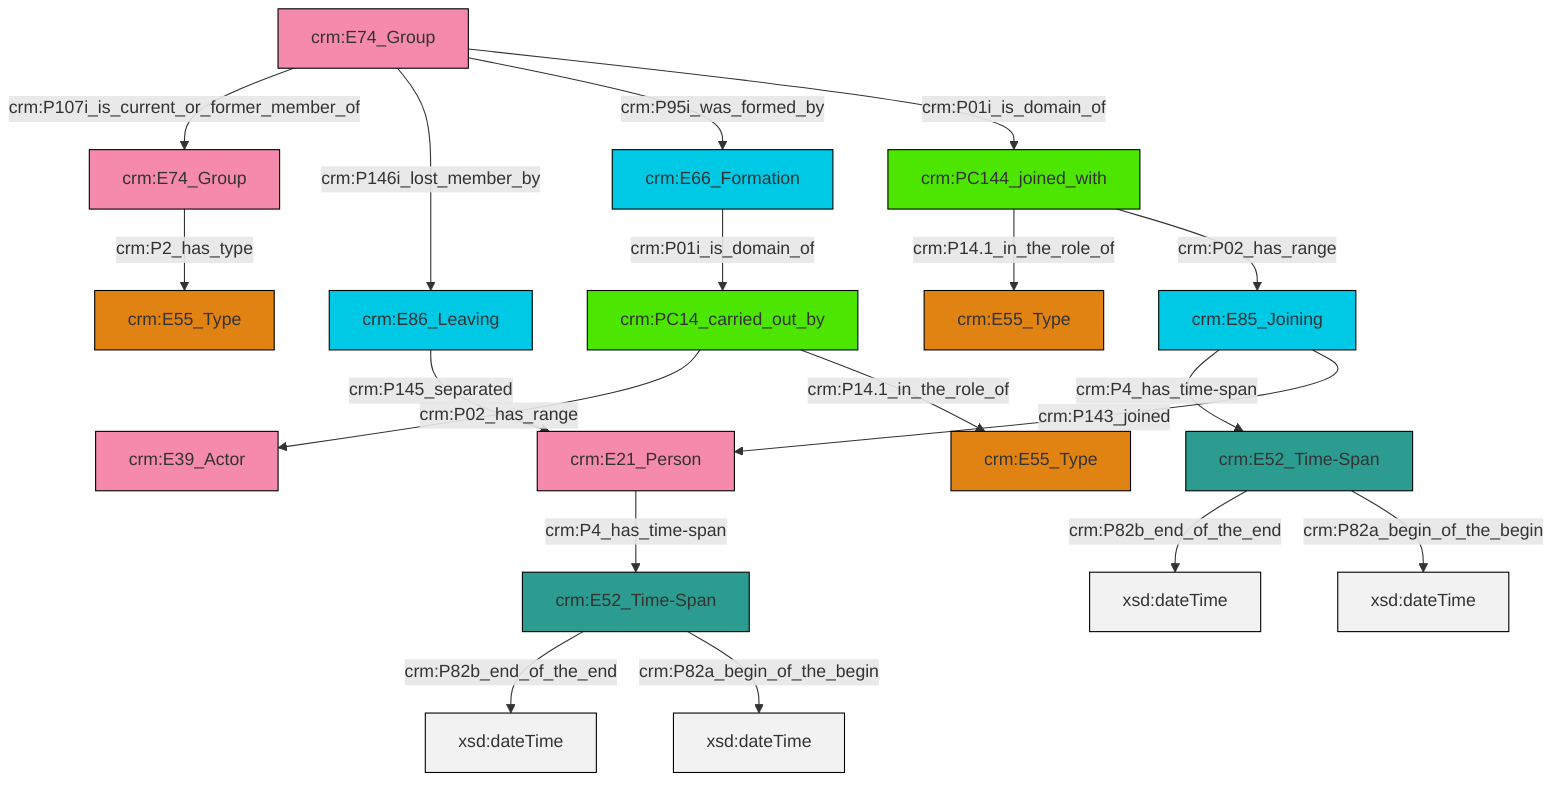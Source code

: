 graph TD
classDef Literal fill:#f2f2f2,stroke:#000000;
classDef CRM_Entity fill:#FFFFFF,stroke:#000000;
classDef Temporal_Entity fill:#00C9E6, stroke:#000000;
classDef Type fill:#E18312, stroke:#000000;
classDef Time-Span fill:#2C9C91, stroke:#000000;
classDef Appellation fill:#FFEB7F, stroke:#000000;
classDef Place fill:#008836, stroke:#000000;
classDef Persistent_Item fill:#B266B2, stroke:#000000;
classDef Conceptual_Object fill:#FFD700, stroke:#000000;
classDef Physical_Thing fill:#D2B48C, stroke:#000000;
classDef Actor fill:#f58aad, stroke:#000000;
classDef PC_Classes fill:#4ce600, stroke:#000000;
classDef Multi fill:#cccccc,stroke:#000000;

0["crm:E74_Group"]:::Actor -->|crm:P107i_is_current_or_former_member_of| 1["crm:E74_Group"]:::Actor
4["crm:PC14_carried_out_by"]:::PC_Classes -->|crm:P02_has_range| 5["crm:E39_Actor"]:::Actor
6["crm:E52_Time-Span"]:::Time-Span -->|crm:P82b_end_of_the_end| 7[xsd:dateTime]:::Literal
6["crm:E52_Time-Span"]:::Time-Span -->|crm:P82a_begin_of_the_begin| 10[xsd:dateTime]:::Literal
11["crm:E52_Time-Span"]:::Time-Span -->|crm:P82b_end_of_the_end| 12[xsd:dateTime]:::Literal
8["crm:E86_Leaving"]:::Temporal_Entity -->|crm:P145_separated| 14["crm:E21_Person"]:::Actor
16["crm:PC144_joined_with"]:::PC_Classes -->|crm:P14.1_in_the_role_of| 2["crm:E55_Type"]:::Type
0["crm:E74_Group"]:::Actor -->|crm:P146i_lost_member_by| 8["crm:E86_Leaving"]:::Temporal_Entity
14["crm:E21_Person"]:::Actor -->|crm:P4_has_time-span| 6["crm:E52_Time-Span"]:::Time-Span
22["crm:E66_Formation"]:::Temporal_Entity -->|crm:P01i_is_domain_of| 4["crm:PC14_carried_out_by"]:::PC_Classes
25["crm:E85_Joining"]:::Temporal_Entity -->|crm:P4_has_time-span| 11["crm:E52_Time-Span"]:::Time-Span
1["crm:E74_Group"]:::Actor -->|crm:P2_has_type| 19["crm:E55_Type"]:::Type
16["crm:PC144_joined_with"]:::PC_Classes -->|crm:P02_has_range| 25["crm:E85_Joining"]:::Temporal_Entity
11["crm:E52_Time-Span"]:::Time-Span -->|crm:P82a_begin_of_the_begin| 28[xsd:dateTime]:::Literal
0["crm:E74_Group"]:::Actor -->|crm:P95i_was_formed_by| 22["crm:E66_Formation"]:::Temporal_Entity
0["crm:E74_Group"]:::Actor -->|crm:P01i_is_domain_of| 16["crm:PC144_joined_with"]:::PC_Classes
4["crm:PC14_carried_out_by"]:::PC_Classes -->|crm:P14.1_in_the_role_of| 23["crm:E55_Type"]:::Type
25["crm:E85_Joining"]:::Temporal_Entity -->|crm:P143_joined| 14["crm:E21_Person"]:::Actor